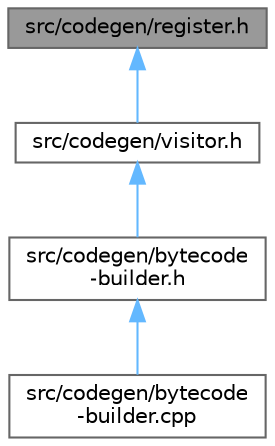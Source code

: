 digraph "src/codegen/register.h"
{
 // LATEX_PDF_SIZE
  bgcolor="transparent";
  edge [fontname=Helvetica,fontsize=10,labelfontname=Helvetica,labelfontsize=10];
  node [fontname=Helvetica,fontsize=10,shape=box,height=0.2,width=0.4];
  Node1 [id="Node000001",label="src/codegen/register.h",height=0.2,width=0.4,color="gray40", fillcolor="grey60", style="filled", fontcolor="black",tooltip="Declares compile-time register semantics."];
  Node1 -> Node2 [id="edge1_Node000001_Node000002",dir="back",color="steelblue1",style="solid",tooltip=" "];
  Node2 [id="Node000002",label="src/codegen/visitor.h",height=0.2,width=0.4,color="grey40", fillcolor="white", style="filled",URL="$visitor_8h_source.html",tooltip=" "];
  Node2 -> Node3 [id="edge2_Node000002_Node000003",dir="back",color="steelblue1",style="solid",tooltip=" "];
  Node3 [id="Node000003",label="src/codegen/bytecode\l-builder.h",height=0.2,width=0.4,color="grey40", fillcolor="white", style="filled",URL="$bytecode-builder_8h.html",tooltip="Declares the BytecodeBuilder class along with utility."];
  Node3 -> Node4 [id="edge3_Node000003_Node000004",dir="back",color="steelblue1",style="solid",tooltip=" "];
  Node4 [id="Node000004",label="src/codegen/bytecode\l-builder.cpp",height=0.2,width=0.4,color="grey40", fillcolor="white", style="filled",URL="$bytecode-builder_8cpp.html",tooltip="BytecodeBuilder class imeplementation."];
}
